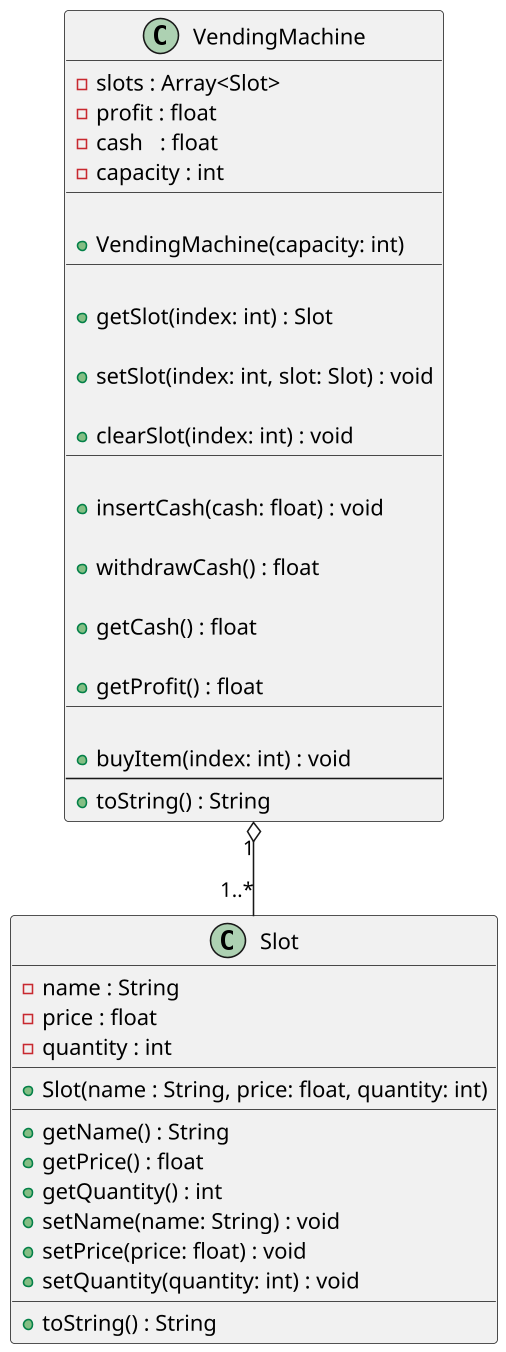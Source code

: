 '--
@startuml

skinparam defaultFontName Hasklig
skinparam dpi 150

'==
class Slot {
    - name : String
    - price : float
    - quantity : int
    __
    + Slot(name : String, price: float, quantity: int)
    __
    + getName() : String
    + getPrice() : float
    + getQuantity() : int
    + setName(name: String) : void
    + setPrice(price: float) : void
    + setQuantity(quantity: int) : void
    __
    + toString() : String
}

class VendingMachine {
    - slots : Array<Slot>
    - profit : float
    - cash   : float
    - capacity : int
    __

    ' inicialize a máquina criando todos os slots
    + VendingMachine(capacity: int)
    __

    ' se houver slot nessa posição, retorne
    ' se não, retorne null ou lançe uma excessão
    + getSlot(index: int) : Slot

    ' altere o valor slot nessa posição
    + setSlot(index: int, slot: Slot) : void

    ' limpe as informações do slot nessa posição
    + clearSlot(index: int) : void
    __

    ' adicione dinheiro no cash da máquina
    + insertCash(cash: float) : void

    ' retorne o valor do cash da máquina e zere o cash
    + withdrawCash() : float

    ' informe o valor do cash sem zerar o cash
    + getCash() : float

    ' informe o valor apurado com todas as vendas
    + getProfit() : float
    __

    ' se existir produto nessa posição
    ' se o dinheiro do cash for suficiente
    ' se a quantidade do produto for maior que zero
    ' deduza da quantidade 1
    ' deduza do cash o valor do produto
    + buyItem(index: int) : void
    --
    + toString() : String
}
'--
VendingMachine "1" o-- "1..*" Slot
@enduml